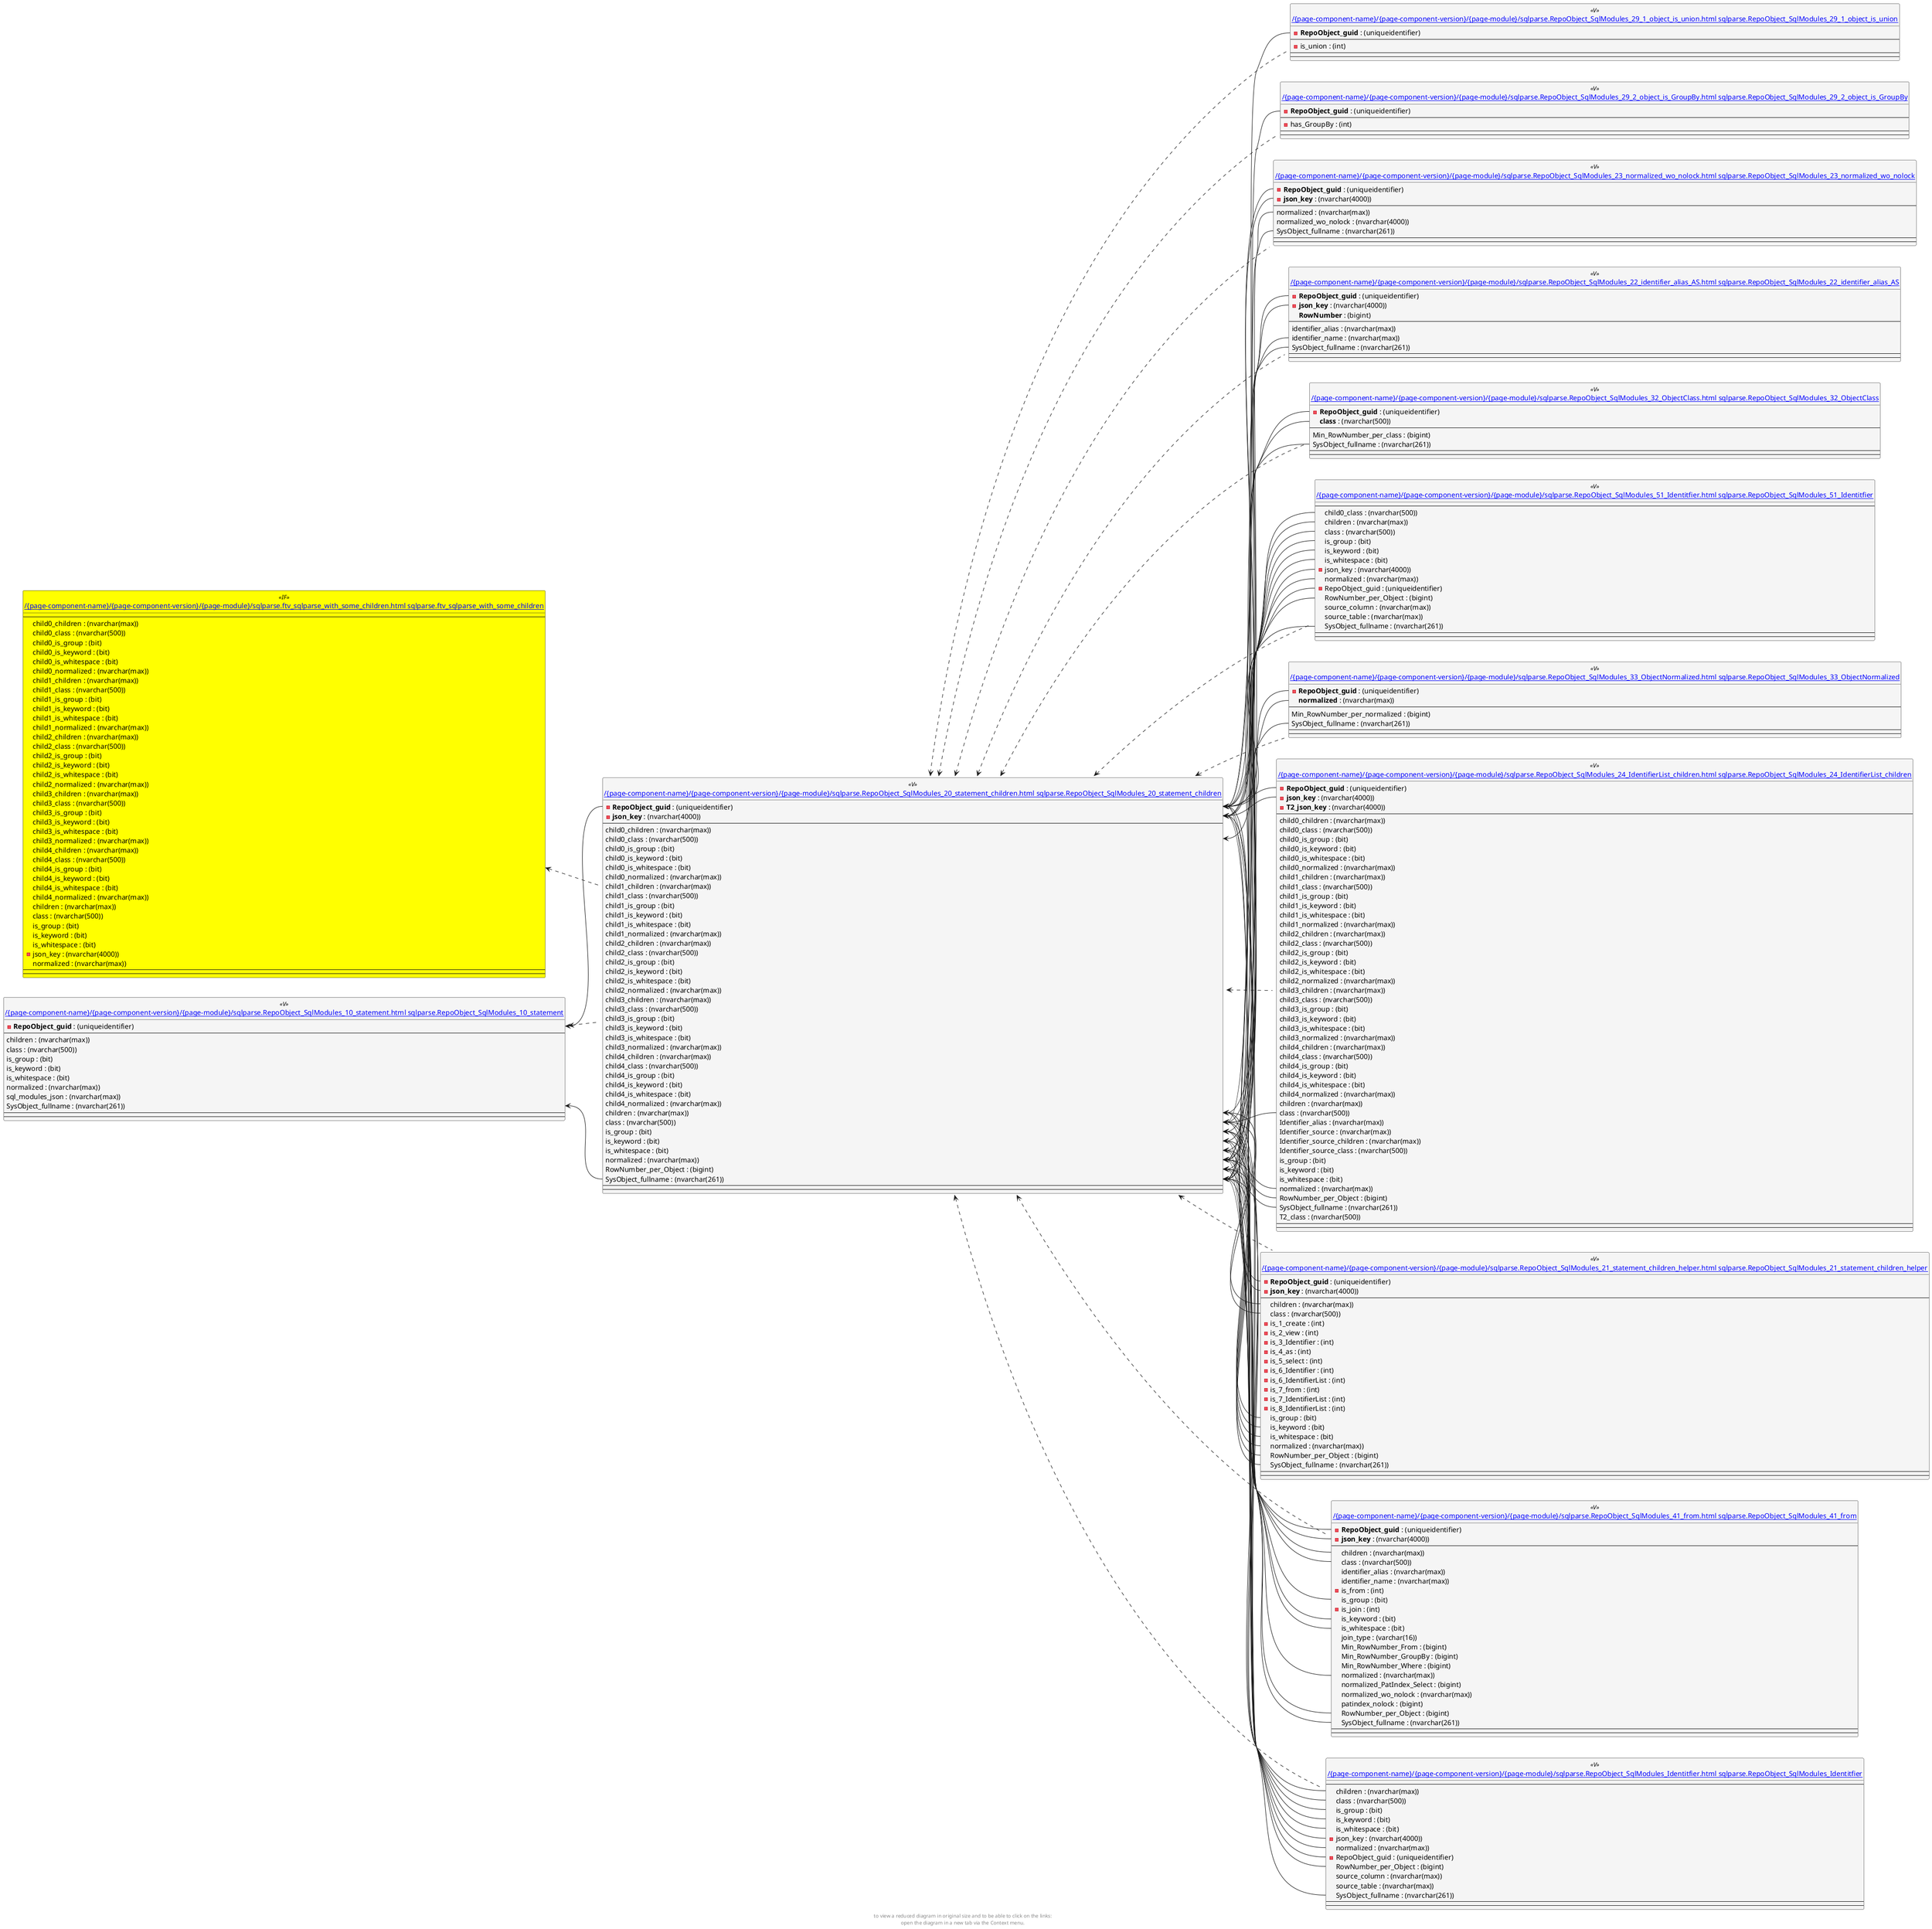 @startuml
left to right direction
'top to bottom direction
hide circle
'avoide "." issues:
set namespaceSeparator none


skinparam class {
  BackgroundColor White
  BackgroundColor<<FN>> Yellow
  BackgroundColor<<FS>> Yellow
  BackgroundColor<<FT>> LightGray
  BackgroundColor<<IF>> Yellow
  BackgroundColor<<IS>> Yellow
  BackgroundColor<<P>> Aqua
  BackgroundColor<<PC>> Aqua
  BackgroundColor<<SN>> Yellow
  BackgroundColor<<SO>> SlateBlue
  BackgroundColor<<TF>> LightGray
  BackgroundColor<<TR>> Tomato
  BackgroundColor<<U>> White
  BackgroundColor<<V>> WhiteSmoke
  BackgroundColor<<X>> Aqua
}


entity "[[{site-url}/{page-component-name}/{page-component-version}/{page-module}/sqlparse.ftv_sqlparse_with_some_children.html sqlparse.ftv_sqlparse_with_some_children]]" as sqlparse.ftv_sqlparse_with_some_children << IF >> {
  --
  child0_children : (nvarchar(max))
  child0_class : (nvarchar(500))
  child0_is_group : (bit)
  child0_is_keyword : (bit)
  child0_is_whitespace : (bit)
  child0_normalized : (nvarchar(max))
  child1_children : (nvarchar(max))
  child1_class : (nvarchar(500))
  child1_is_group : (bit)
  child1_is_keyword : (bit)
  child1_is_whitespace : (bit)
  child1_normalized : (nvarchar(max))
  child2_children : (nvarchar(max))
  child2_class : (nvarchar(500))
  child2_is_group : (bit)
  child2_is_keyword : (bit)
  child2_is_whitespace : (bit)
  child2_normalized : (nvarchar(max))
  child3_children : (nvarchar(max))
  child3_class : (nvarchar(500))
  child3_is_group : (bit)
  child3_is_keyword : (bit)
  child3_is_whitespace : (bit)
  child3_normalized : (nvarchar(max))
  child4_children : (nvarchar(max))
  child4_class : (nvarchar(500))
  child4_is_group : (bit)
  child4_is_keyword : (bit)
  child4_is_whitespace : (bit)
  child4_normalized : (nvarchar(max))
  children : (nvarchar(max))
  class : (nvarchar(500))
  is_group : (bit)
  is_keyword : (bit)
  is_whitespace : (bit)
  - json_key : (nvarchar(4000))
  normalized : (nvarchar(max))
  --
  --
}

entity "[[{site-url}/{page-component-name}/{page-component-version}/{page-module}/sqlparse.RepoObject_SqlModules_10_statement.html sqlparse.RepoObject_SqlModules_10_statement]]" as sqlparse.RepoObject_SqlModules_10_statement << V >> {
  - **RepoObject_guid** : (uniqueidentifier)
  --
  children : (nvarchar(max))
  class : (nvarchar(500))
  is_group : (bit)
  is_keyword : (bit)
  is_whitespace : (bit)
  normalized : (nvarchar(max))
  sql_modules_json : (nvarchar(max))
  SysObject_fullname : (nvarchar(261))
  --
  --
}

entity "[[{site-url}/{page-component-name}/{page-component-version}/{page-module}/sqlparse.RepoObject_SqlModules_20_statement_children.html sqlparse.RepoObject_SqlModules_20_statement_children]]" as sqlparse.RepoObject_SqlModules_20_statement_children << V >> {
  - **RepoObject_guid** : (uniqueidentifier)
  - **json_key** : (nvarchar(4000))
  --
  child0_children : (nvarchar(max))
  child0_class : (nvarchar(500))
  child0_is_group : (bit)
  child0_is_keyword : (bit)
  child0_is_whitespace : (bit)
  child0_normalized : (nvarchar(max))
  child1_children : (nvarchar(max))
  child1_class : (nvarchar(500))
  child1_is_group : (bit)
  child1_is_keyword : (bit)
  child1_is_whitespace : (bit)
  child1_normalized : (nvarchar(max))
  child2_children : (nvarchar(max))
  child2_class : (nvarchar(500))
  child2_is_group : (bit)
  child2_is_keyword : (bit)
  child2_is_whitespace : (bit)
  child2_normalized : (nvarchar(max))
  child3_children : (nvarchar(max))
  child3_class : (nvarchar(500))
  child3_is_group : (bit)
  child3_is_keyword : (bit)
  child3_is_whitespace : (bit)
  child3_normalized : (nvarchar(max))
  child4_children : (nvarchar(max))
  child4_class : (nvarchar(500))
  child4_is_group : (bit)
  child4_is_keyword : (bit)
  child4_is_whitespace : (bit)
  child4_normalized : (nvarchar(max))
  children : (nvarchar(max))
  class : (nvarchar(500))
  is_group : (bit)
  is_keyword : (bit)
  is_whitespace : (bit)
  normalized : (nvarchar(max))
  RowNumber_per_Object : (bigint)
  SysObject_fullname : (nvarchar(261))
  --
  --
}

entity "[[{site-url}/{page-component-name}/{page-component-version}/{page-module}/sqlparse.RepoObject_SqlModules_21_statement_children_helper.html sqlparse.RepoObject_SqlModules_21_statement_children_helper]]" as sqlparse.RepoObject_SqlModules_21_statement_children_helper << V >> {
  - **RepoObject_guid** : (uniqueidentifier)
  - **json_key** : (nvarchar(4000))
  --
  children : (nvarchar(max))
  class : (nvarchar(500))
  - is_1_create : (int)
  - is_2_view : (int)
  - is_3_Identifier : (int)
  - is_4_as : (int)
  - is_5_select : (int)
  - is_6_Identifier : (int)
  - is_6_IdentifierList : (int)
  - is_7_from : (int)
  - is_7_IdentifierList : (int)
  - is_8_IdentifierList : (int)
  is_group : (bit)
  is_keyword : (bit)
  is_whitespace : (bit)
  normalized : (nvarchar(max))
  RowNumber_per_Object : (bigint)
  SysObject_fullname : (nvarchar(261))
  --
  --
}

entity "[[{site-url}/{page-component-name}/{page-component-version}/{page-module}/sqlparse.RepoObject_SqlModules_22_identifier_alias_AS.html sqlparse.RepoObject_SqlModules_22_identifier_alias_AS]]" as sqlparse.RepoObject_SqlModules_22_identifier_alias_AS << V >> {
  - **RepoObject_guid** : (uniqueidentifier)
  - **json_key** : (nvarchar(4000))
  **RowNumber** : (bigint)
  --
  identifier_alias : (nvarchar(max))
  identifier_name : (nvarchar(max))
  SysObject_fullname : (nvarchar(261))
  --
  --
}

entity "[[{site-url}/{page-component-name}/{page-component-version}/{page-module}/sqlparse.RepoObject_SqlModules_23_normalized_wo_nolock.html sqlparse.RepoObject_SqlModules_23_normalized_wo_nolock]]" as sqlparse.RepoObject_SqlModules_23_normalized_wo_nolock << V >> {
  - **RepoObject_guid** : (uniqueidentifier)
  - **json_key** : (nvarchar(4000))
  --
  normalized : (nvarchar(max))
  normalized_wo_nolock : (nvarchar(4000))
  SysObject_fullname : (nvarchar(261))
  --
  --
}

entity "[[{site-url}/{page-component-name}/{page-component-version}/{page-module}/sqlparse.RepoObject_SqlModules_24_IdentifierList_children.html sqlparse.RepoObject_SqlModules_24_IdentifierList_children]]" as sqlparse.RepoObject_SqlModules_24_IdentifierList_children << V >> {
  - **RepoObject_guid** : (uniqueidentifier)
  - **json_key** : (nvarchar(4000))
  - **T2_json_key** : (nvarchar(4000))
  --
  child0_children : (nvarchar(max))
  child0_class : (nvarchar(500))
  child0_is_group : (bit)
  child0_is_keyword : (bit)
  child0_is_whitespace : (bit)
  child0_normalized : (nvarchar(max))
  child1_children : (nvarchar(max))
  child1_class : (nvarchar(500))
  child1_is_group : (bit)
  child1_is_keyword : (bit)
  child1_is_whitespace : (bit)
  child1_normalized : (nvarchar(max))
  child2_children : (nvarchar(max))
  child2_class : (nvarchar(500))
  child2_is_group : (bit)
  child2_is_keyword : (bit)
  child2_is_whitespace : (bit)
  child2_normalized : (nvarchar(max))
  child3_children : (nvarchar(max))
  child3_class : (nvarchar(500))
  child3_is_group : (bit)
  child3_is_keyword : (bit)
  child3_is_whitespace : (bit)
  child3_normalized : (nvarchar(max))
  child4_children : (nvarchar(max))
  child4_class : (nvarchar(500))
  child4_is_group : (bit)
  child4_is_keyword : (bit)
  child4_is_whitespace : (bit)
  child4_normalized : (nvarchar(max))
  children : (nvarchar(max))
  class : (nvarchar(500))
  Identifier_alias : (nvarchar(max))
  Identifier_source : (nvarchar(max))
  Identifier_source_children : (nvarchar(max))
  Identifier_source_class : (nvarchar(500))
  is_group : (bit)
  is_keyword : (bit)
  is_whitespace : (bit)
  normalized : (nvarchar(max))
  RowNumber_per_Object : (bigint)
  SysObject_fullname : (nvarchar(261))
  T2_class : (nvarchar(500))
  --
  --
}

entity "[[{site-url}/{page-component-name}/{page-component-version}/{page-module}/sqlparse.RepoObject_SqlModules_29_1_object_is_union.html sqlparse.RepoObject_SqlModules_29_1_object_is_union]]" as sqlparse.RepoObject_SqlModules_29_1_object_is_union << V >> {
  - **RepoObject_guid** : (uniqueidentifier)
  --
  - is_union : (int)
  --
  --
}

entity "[[{site-url}/{page-component-name}/{page-component-version}/{page-module}/sqlparse.RepoObject_SqlModules_29_2_object_is_GroupBy.html sqlparse.RepoObject_SqlModules_29_2_object_is_GroupBy]]" as sqlparse.RepoObject_SqlModules_29_2_object_is_GroupBy << V >> {
  - **RepoObject_guid** : (uniqueidentifier)
  --
  - has_GroupBy : (int)
  --
  --
}

entity "[[{site-url}/{page-component-name}/{page-component-version}/{page-module}/sqlparse.RepoObject_SqlModules_32_ObjectClass.html sqlparse.RepoObject_SqlModules_32_ObjectClass]]" as sqlparse.RepoObject_SqlModules_32_ObjectClass << V >> {
  - **RepoObject_guid** : (uniqueidentifier)
  **class** : (nvarchar(500))
  --
  Min_RowNumber_per_class : (bigint)
  SysObject_fullname : (nvarchar(261))
  --
  --
}

entity "[[{site-url}/{page-component-name}/{page-component-version}/{page-module}/sqlparse.RepoObject_SqlModules_33_ObjectNormalized.html sqlparse.RepoObject_SqlModules_33_ObjectNormalized]]" as sqlparse.RepoObject_SqlModules_33_ObjectNormalized << V >> {
  - **RepoObject_guid** : (uniqueidentifier)
  **normalized** : (nvarchar(max))
  --
  Min_RowNumber_per_normalized : (bigint)
  SysObject_fullname : (nvarchar(261))
  --
  --
}

entity "[[{site-url}/{page-component-name}/{page-component-version}/{page-module}/sqlparse.RepoObject_SqlModules_41_from.html sqlparse.RepoObject_SqlModules_41_from]]" as sqlparse.RepoObject_SqlModules_41_from << V >> {
  - **RepoObject_guid** : (uniqueidentifier)
  - **json_key** : (nvarchar(4000))
  --
  children : (nvarchar(max))
  class : (nvarchar(500))
  identifier_alias : (nvarchar(max))
  identifier_name : (nvarchar(max))
  - is_from : (int)
  is_group : (bit)
  - is_join : (int)
  is_keyword : (bit)
  is_whitespace : (bit)
  join_type : (varchar(16))
  Min_RowNumber_From : (bigint)
  Min_RowNumber_GroupBy : (bigint)
  Min_RowNumber_Where : (bigint)
  normalized : (nvarchar(max))
  normalized_PatIndex_Select : (bigint)
  normalized_wo_nolock : (nvarchar(max))
  patindex_nolock : (bigint)
  RowNumber_per_Object : (bigint)
  SysObject_fullname : (nvarchar(261))
  --
  --
}

entity "[[{site-url}/{page-component-name}/{page-component-version}/{page-module}/sqlparse.RepoObject_SqlModules_51_Identitfier.html sqlparse.RepoObject_SqlModules_51_Identitfier]]" as sqlparse.RepoObject_SqlModules_51_Identitfier << V >> {
  --
  child0_class : (nvarchar(500))
  children : (nvarchar(max))
  class : (nvarchar(500))
  is_group : (bit)
  is_keyword : (bit)
  is_whitespace : (bit)
  - json_key : (nvarchar(4000))
  normalized : (nvarchar(max))
  - RepoObject_guid : (uniqueidentifier)
  RowNumber_per_Object : (bigint)
  source_column : (nvarchar(max))
  source_table : (nvarchar(max))
  SysObject_fullname : (nvarchar(261))
  --
  --
}

entity "[[{site-url}/{page-component-name}/{page-component-version}/{page-module}/sqlparse.RepoObject_SqlModules_Identitfier.html sqlparse.RepoObject_SqlModules_Identitfier]]" as sqlparse.RepoObject_SqlModules_Identitfier << V >> {
  --
  children : (nvarchar(max))
  class : (nvarchar(500))
  is_group : (bit)
  is_keyword : (bit)
  is_whitespace : (bit)
  - json_key : (nvarchar(4000))
  normalized : (nvarchar(max))
  - RepoObject_guid : (uniqueidentifier)
  RowNumber_per_Object : (bigint)
  source_column : (nvarchar(max))
  source_table : (nvarchar(max))
  SysObject_fullname : (nvarchar(261))
  --
  --
}

sqlparse.ftv_sqlparse_with_some_children <.. sqlparse.RepoObject_SqlModules_20_statement_children
sqlparse.RepoObject_SqlModules_10_statement <.. sqlparse.RepoObject_SqlModules_20_statement_children
sqlparse.RepoObject_SqlModules_20_statement_children <.. sqlparse.RepoObject_SqlModules_21_statement_children_helper
sqlparse.RepoObject_SqlModules_20_statement_children <.. sqlparse.RepoObject_SqlModules_29_1_object_is_union
sqlparse.RepoObject_SqlModules_20_statement_children <.. sqlparse.RepoObject_SqlModules_29_2_object_is_GroupBy
sqlparse.RepoObject_SqlModules_20_statement_children <.. sqlparse.RepoObject_SqlModules_32_ObjectClass
sqlparse.RepoObject_SqlModules_20_statement_children <.. sqlparse.RepoObject_SqlModules_33_ObjectNormalized
sqlparse.RepoObject_SqlModules_20_statement_children <.. sqlparse.RepoObject_SqlModules_22_identifier_alias_AS
sqlparse.RepoObject_SqlModules_20_statement_children <.. sqlparse.RepoObject_SqlModules_23_normalized_wo_nolock
sqlparse.RepoObject_SqlModules_20_statement_children <.. sqlparse.RepoObject_SqlModules_24_IdentifierList_children
sqlparse.RepoObject_SqlModules_20_statement_children <.. sqlparse.RepoObject_SqlModules_41_from
sqlparse.RepoObject_SqlModules_20_statement_children <.. sqlparse.RepoObject_SqlModules_51_Identitfier
sqlparse.RepoObject_SqlModules_20_statement_children <.. sqlparse.RepoObject_SqlModules_Identitfier
sqlparse.RepoObject_SqlModules_10_statement::RepoObject_guid <-- sqlparse.RepoObject_SqlModules_20_statement_children::RepoObject_guid
sqlparse.RepoObject_SqlModules_10_statement::SysObject_fullname <-- sqlparse.RepoObject_SqlModules_20_statement_children::SysObject_fullname
sqlparse.RepoObject_SqlModules_20_statement_children::child0_class <-- sqlparse.RepoObject_SqlModules_51_Identitfier::child0_class
sqlparse.RepoObject_SqlModules_20_statement_children::children <-- sqlparse.RepoObject_SqlModules_21_statement_children_helper::children
sqlparse.RepoObject_SqlModules_20_statement_children::children <-- sqlparse.RepoObject_SqlModules_41_from::children
sqlparse.RepoObject_SqlModules_20_statement_children::children <-- sqlparse.RepoObject_SqlModules_51_Identitfier::children
sqlparse.RepoObject_SqlModules_20_statement_children::children <-- sqlparse.RepoObject_SqlModules_Identitfier::children
sqlparse.RepoObject_SqlModules_20_statement_children::class <-- sqlparse.RepoObject_SqlModules_21_statement_children_helper::class
sqlparse.RepoObject_SqlModules_20_statement_children::class <-- sqlparse.RepoObject_SqlModules_32_ObjectClass::class
sqlparse.RepoObject_SqlModules_20_statement_children::class <-- sqlparse.RepoObject_SqlModules_24_IdentifierList_children::class
sqlparse.RepoObject_SqlModules_20_statement_children::class <-- sqlparse.RepoObject_SqlModules_41_from::class
sqlparse.RepoObject_SqlModules_20_statement_children::class <-- sqlparse.RepoObject_SqlModules_51_Identitfier::class
sqlparse.RepoObject_SqlModules_20_statement_children::class <-- sqlparse.RepoObject_SqlModules_Identitfier::class
sqlparse.RepoObject_SqlModules_20_statement_children::is_group <-- sqlparse.RepoObject_SqlModules_21_statement_children_helper::is_group
sqlparse.RepoObject_SqlModules_20_statement_children::is_group <-- sqlparse.RepoObject_SqlModules_41_from::is_group
sqlparse.RepoObject_SqlModules_20_statement_children::is_group <-- sqlparse.RepoObject_SqlModules_51_Identitfier::is_group
sqlparse.RepoObject_SqlModules_20_statement_children::is_group <-- sqlparse.RepoObject_SqlModules_Identitfier::is_group
sqlparse.RepoObject_SqlModules_20_statement_children::is_keyword <-- sqlparse.RepoObject_SqlModules_21_statement_children_helper::is_keyword
sqlparse.RepoObject_SqlModules_20_statement_children::is_keyword <-- sqlparse.RepoObject_SqlModules_41_from::is_keyword
sqlparse.RepoObject_SqlModules_20_statement_children::is_keyword <-- sqlparse.RepoObject_SqlModules_51_Identitfier::is_keyword
sqlparse.RepoObject_SqlModules_20_statement_children::is_keyword <-- sqlparse.RepoObject_SqlModules_Identitfier::is_keyword
sqlparse.RepoObject_SqlModules_20_statement_children::is_whitespace <-- sqlparse.RepoObject_SqlModules_21_statement_children_helper::is_whitespace
sqlparse.RepoObject_SqlModules_20_statement_children::is_whitespace <-- sqlparse.RepoObject_SqlModules_41_from::is_whitespace
sqlparse.RepoObject_SqlModules_20_statement_children::is_whitespace <-- sqlparse.RepoObject_SqlModules_51_Identitfier::is_whitespace
sqlparse.RepoObject_SqlModules_20_statement_children::is_whitespace <-- sqlparse.RepoObject_SqlModules_Identitfier::is_whitespace
sqlparse.RepoObject_SqlModules_20_statement_children::json_key <-- sqlparse.RepoObject_SqlModules_21_statement_children_helper::json_key
sqlparse.RepoObject_SqlModules_20_statement_children::json_key <-- sqlparse.RepoObject_SqlModules_22_identifier_alias_AS::json_key
sqlparse.RepoObject_SqlModules_20_statement_children::json_key <-- sqlparse.RepoObject_SqlModules_23_normalized_wo_nolock::json_key
sqlparse.RepoObject_SqlModules_20_statement_children::json_key <-- sqlparse.RepoObject_SqlModules_24_IdentifierList_children::json_key
sqlparse.RepoObject_SqlModules_20_statement_children::json_key <-- sqlparse.RepoObject_SqlModules_41_from::json_key
sqlparse.RepoObject_SqlModules_20_statement_children::json_key <-- sqlparse.RepoObject_SqlModules_51_Identitfier::json_key
sqlparse.RepoObject_SqlModules_20_statement_children::json_key <-- sqlparse.RepoObject_SqlModules_Identitfier::json_key
sqlparse.RepoObject_SqlModules_20_statement_children::normalized <-- sqlparse.RepoObject_SqlModules_21_statement_children_helper::normalized
sqlparse.RepoObject_SqlModules_20_statement_children::normalized <-- sqlparse.RepoObject_SqlModules_33_ObjectNormalized::normalized
sqlparse.RepoObject_SqlModules_20_statement_children::normalized <-- sqlparse.RepoObject_SqlModules_22_identifier_alias_AS::identifier_name
sqlparse.RepoObject_SqlModules_20_statement_children::normalized <-- sqlparse.RepoObject_SqlModules_23_normalized_wo_nolock::normalized
sqlparse.RepoObject_SqlModules_20_statement_children::normalized <-- sqlparse.RepoObject_SqlModules_24_IdentifierList_children::normalized
sqlparse.RepoObject_SqlModules_20_statement_children::normalized <-- sqlparse.RepoObject_SqlModules_41_from::normalized
sqlparse.RepoObject_SqlModules_20_statement_children::normalized <-- sqlparse.RepoObject_SqlModules_51_Identitfier::normalized
sqlparse.RepoObject_SqlModules_20_statement_children::normalized <-- sqlparse.RepoObject_SqlModules_Identitfier::normalized
sqlparse.RepoObject_SqlModules_20_statement_children::RepoObject_guid <-- sqlparse.RepoObject_SqlModules_21_statement_children_helper::RepoObject_guid
sqlparse.RepoObject_SqlModules_20_statement_children::RepoObject_guid <-- sqlparse.RepoObject_SqlModules_29_1_object_is_union::RepoObject_guid
sqlparse.RepoObject_SqlModules_20_statement_children::RepoObject_guid <-- sqlparse.RepoObject_SqlModules_29_2_object_is_GroupBy::RepoObject_guid
sqlparse.RepoObject_SqlModules_20_statement_children::RepoObject_guid <-- sqlparse.RepoObject_SqlModules_32_ObjectClass::RepoObject_guid
sqlparse.RepoObject_SqlModules_20_statement_children::RepoObject_guid <-- sqlparse.RepoObject_SqlModules_33_ObjectNormalized::RepoObject_guid
sqlparse.RepoObject_SqlModules_20_statement_children::RepoObject_guid <-- sqlparse.RepoObject_SqlModules_22_identifier_alias_AS::RepoObject_guid
sqlparse.RepoObject_SqlModules_20_statement_children::RepoObject_guid <-- sqlparse.RepoObject_SqlModules_23_normalized_wo_nolock::RepoObject_guid
sqlparse.RepoObject_SqlModules_20_statement_children::RepoObject_guid <-- sqlparse.RepoObject_SqlModules_24_IdentifierList_children::RepoObject_guid
sqlparse.RepoObject_SqlModules_20_statement_children::RepoObject_guid <-- sqlparse.RepoObject_SqlModules_41_from::RepoObject_guid
sqlparse.RepoObject_SqlModules_20_statement_children::RepoObject_guid <-- sqlparse.RepoObject_SqlModules_51_Identitfier::RepoObject_guid
sqlparse.RepoObject_SqlModules_20_statement_children::RepoObject_guid <-- sqlparse.RepoObject_SqlModules_Identitfier::RepoObject_guid
sqlparse.RepoObject_SqlModules_20_statement_children::RowNumber_per_Object <-- sqlparse.RepoObject_SqlModules_21_statement_children_helper::RowNumber_per_Object
sqlparse.RepoObject_SqlModules_20_statement_children::RowNumber_per_Object <-- sqlparse.RepoObject_SqlModules_24_IdentifierList_children::RowNumber_per_Object
sqlparse.RepoObject_SqlModules_20_statement_children::RowNumber_per_Object <-- sqlparse.RepoObject_SqlModules_41_from::RowNumber_per_Object
sqlparse.RepoObject_SqlModules_20_statement_children::RowNumber_per_Object <-- sqlparse.RepoObject_SqlModules_51_Identitfier::RowNumber_per_Object
sqlparse.RepoObject_SqlModules_20_statement_children::RowNumber_per_Object <-- sqlparse.RepoObject_SqlModules_Identitfier::RowNumber_per_Object
sqlparse.RepoObject_SqlModules_20_statement_children::SysObject_fullname <-- sqlparse.RepoObject_SqlModules_21_statement_children_helper::SysObject_fullname
sqlparse.RepoObject_SqlModules_20_statement_children::SysObject_fullname <-- sqlparse.RepoObject_SqlModules_32_ObjectClass::SysObject_fullname
sqlparse.RepoObject_SqlModules_20_statement_children::SysObject_fullname <-- sqlparse.RepoObject_SqlModules_33_ObjectNormalized::SysObject_fullname
sqlparse.RepoObject_SqlModules_20_statement_children::SysObject_fullname <-- sqlparse.RepoObject_SqlModules_22_identifier_alias_AS::SysObject_fullname
sqlparse.RepoObject_SqlModules_20_statement_children::SysObject_fullname <-- sqlparse.RepoObject_SqlModules_23_normalized_wo_nolock::SysObject_fullname
sqlparse.RepoObject_SqlModules_20_statement_children::SysObject_fullname <-- sqlparse.RepoObject_SqlModules_24_IdentifierList_children::SysObject_fullname
sqlparse.RepoObject_SqlModules_20_statement_children::SysObject_fullname <-- sqlparse.RepoObject_SqlModules_41_from::SysObject_fullname
sqlparse.RepoObject_SqlModules_20_statement_children::SysObject_fullname <-- sqlparse.RepoObject_SqlModules_51_Identitfier::SysObject_fullname
sqlparse.RepoObject_SqlModules_20_statement_children::SysObject_fullname <-- sqlparse.RepoObject_SqlModules_Identitfier::SysObject_fullname
footer
to view a reduced diagram in original size and to be able to click on the links:
open the diagram in a new tab via the Context menu.
end footer

@enduml

